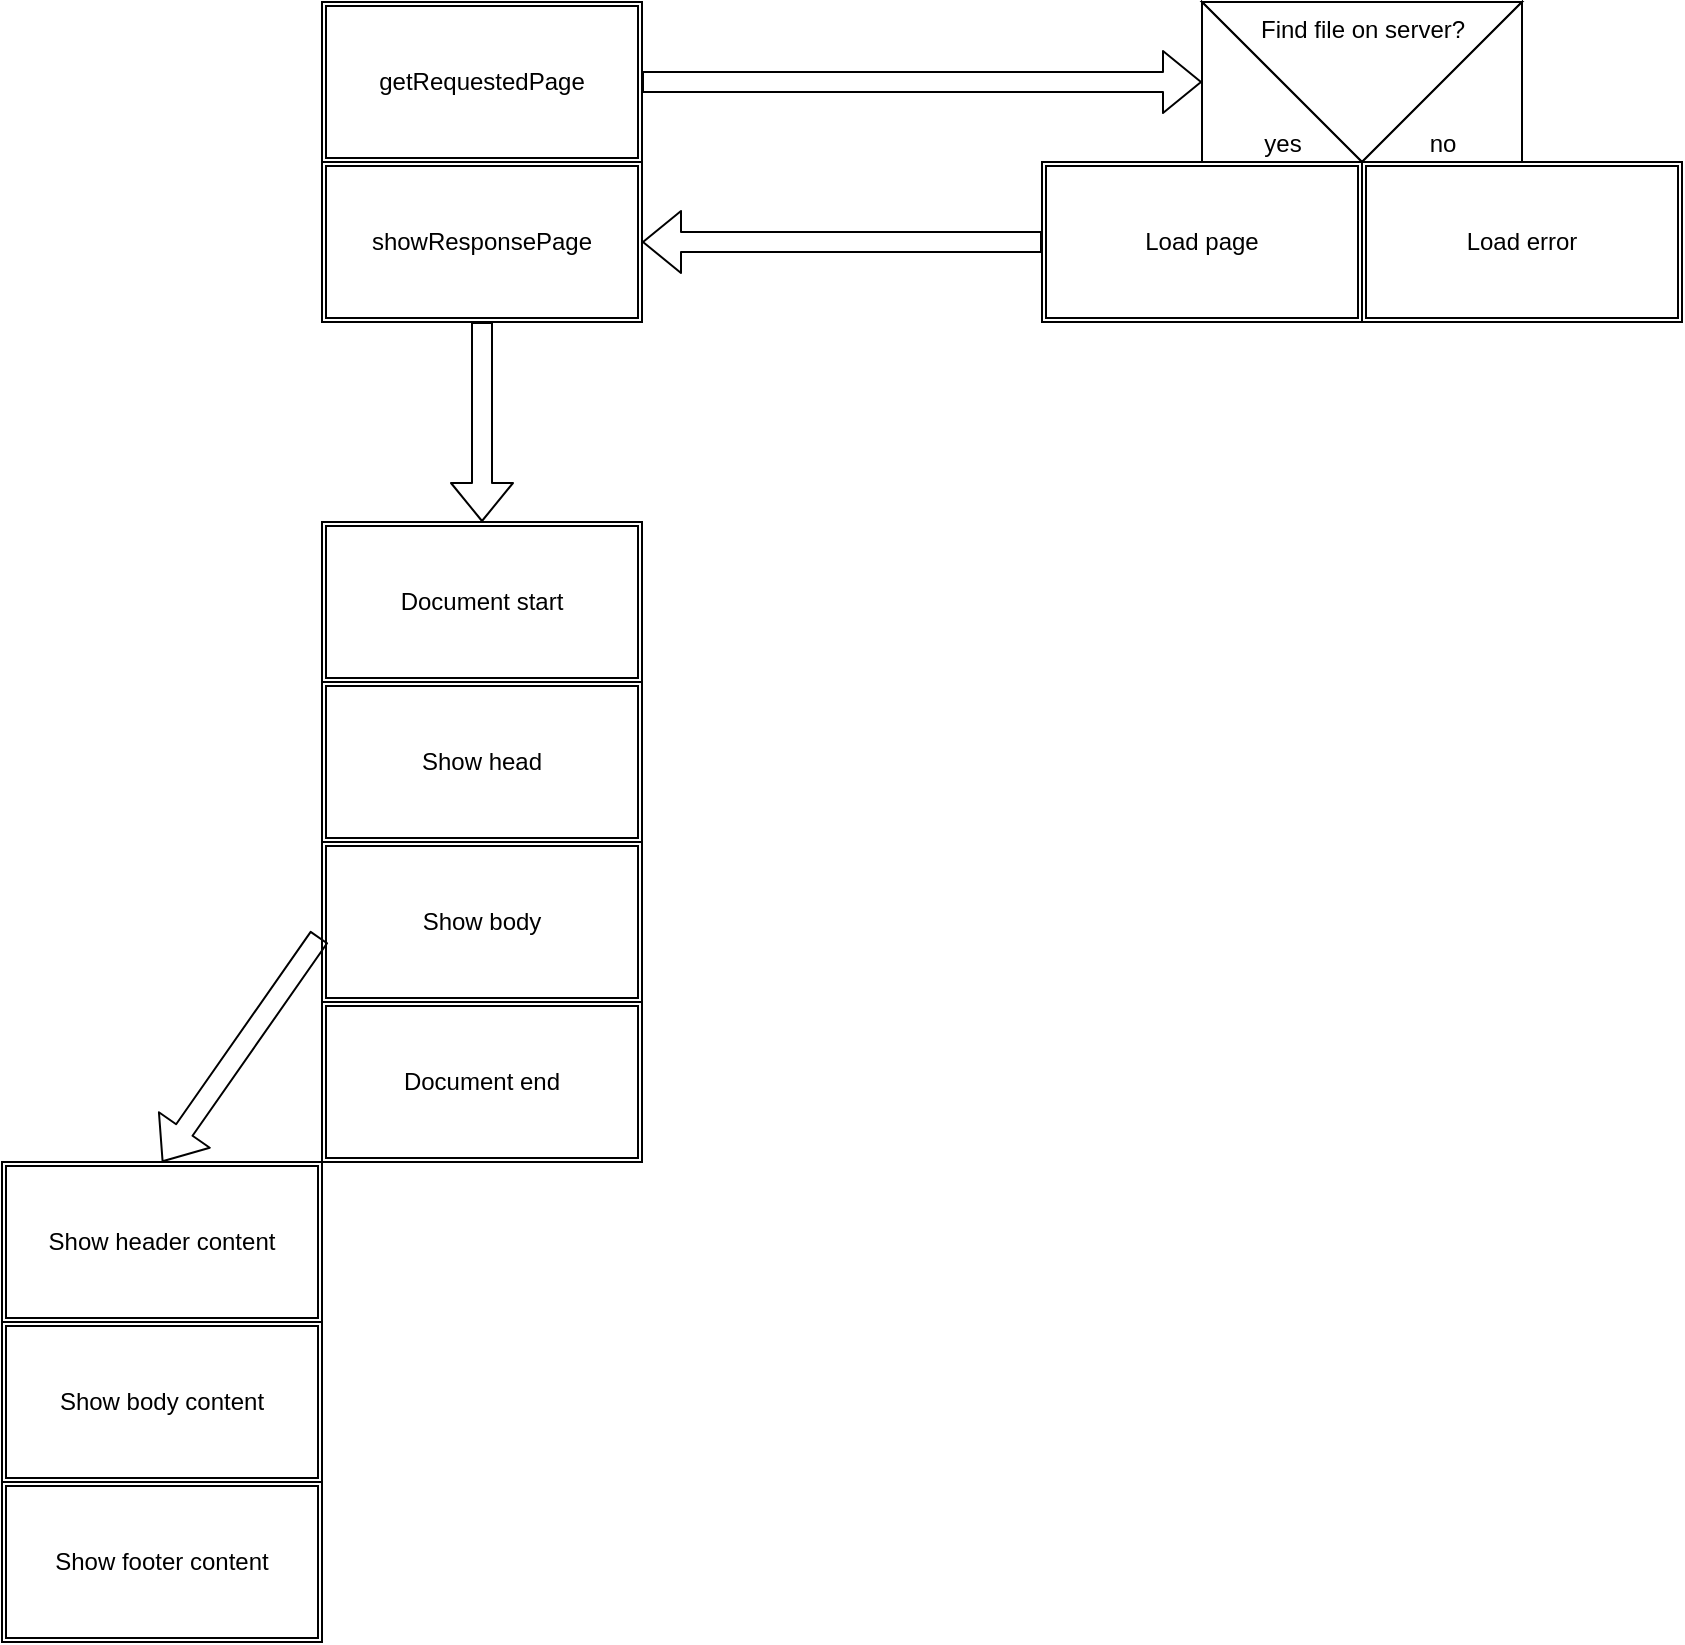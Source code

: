 <mxfile>
    <diagram id="weDBewMh5VwppxCdh-sN" name="Page-1">
        <mxGraphModel dx="1326" dy="1249" grid="1" gridSize="10" guides="1" tooltips="1" connect="1" arrows="1" fold="1" page="1" pageScale="1" pageWidth="850" pageHeight="1100" math="0" shadow="0">
            <root>
                <mxCell id="0"/>
                <mxCell id="1" parent="0"/>
                <mxCell id="2" value="getRequestedPage" style="shape=ext;double=1;rounded=0;whiteSpace=wrap;html=1;" parent="1" vertex="1">
                    <mxGeometry x="160" y="80" width="160" height="80" as="geometry"/>
                </mxCell>
                <mxCell id="3" value="showResponsePage" style="shape=ext;double=1;rounded=0;whiteSpace=wrap;html=1;" parent="1" vertex="1">
                    <mxGeometry x="160" y="160" width="160" height="80" as="geometry"/>
                </mxCell>
                <mxCell id="4" value="" style="shape=flexArrow;endArrow=classic;html=1;exitX=1;exitY=0.5;exitDx=0;exitDy=0;" parent="1" source="2" edge="1">
                    <mxGeometry width="50" height="50" relative="1" as="geometry">
                        <mxPoint x="320" y="150" as="sourcePoint"/>
                        <mxPoint x="600" y="120" as="targetPoint"/>
                    </mxGeometry>
                </mxCell>
                <mxCell id="7" value="Find file on server?" style="verticalLabelPosition=middle;verticalAlign=top;html=1;shape=mxgraph.basic.acute_triangle;dx=0.5;direction=west;labelPosition=center;align=center;" parent="1" vertex="1">
                    <mxGeometry x="600" y="80" width="160" height="80" as="geometry"/>
                </mxCell>
                <mxCell id="8" value="yes" style="verticalLabelPosition=middle;verticalAlign=bottom;html=1;shape=mxgraph.basic.orthogonal_triangle;labelPosition=center;align=center;" parent="1" vertex="1">
                    <mxGeometry x="600" y="80" width="80" height="80" as="geometry"/>
                </mxCell>
                <mxCell id="9" value="no" style="verticalLabelPosition=middle;verticalAlign=bottom;html=1;shape=mxgraph.basic.orthogonal_triangle;labelPosition=center;align=center;direction=north;" parent="1" vertex="1">
                    <mxGeometry x="680" y="80" width="80" height="80" as="geometry"/>
                </mxCell>
                <mxCell id="10" value="Load page" style="shape=ext;double=1;rounded=0;whiteSpace=wrap;html=1;" parent="1" vertex="1">
                    <mxGeometry x="520" y="160" width="160" height="80" as="geometry"/>
                </mxCell>
                <mxCell id="11" value="Load error" style="shape=ext;double=1;rounded=0;whiteSpace=wrap;html=1;" parent="1" vertex="1">
                    <mxGeometry x="680" y="160" width="160" height="80" as="geometry"/>
                </mxCell>
                <mxCell id="12" value="" style="shape=flexArrow;endArrow=classic;html=1;exitX=0;exitY=0.5;exitDx=0;exitDy=0;entryX=1;entryY=0.5;entryDx=0;entryDy=0;" edge="1" parent="1" source="10" target="3">
                    <mxGeometry width="50" height="50" relative="1" as="geometry">
                        <mxPoint x="580" y="290" as="sourcePoint"/>
                        <mxPoint x="600" y="320" as="targetPoint"/>
                    </mxGeometry>
                </mxCell>
                <mxCell id="13" value="Document start" style="shape=ext;double=1;rounded=0;whiteSpace=wrap;html=1;" vertex="1" parent="1">
                    <mxGeometry x="160" y="340" width="160" height="80" as="geometry"/>
                </mxCell>
                <mxCell id="14" value="Show head" style="shape=ext;double=1;rounded=0;whiteSpace=wrap;html=1;" vertex="1" parent="1">
                    <mxGeometry x="160" y="420" width="160" height="80" as="geometry"/>
                </mxCell>
                <mxCell id="15" value="Show body" style="shape=ext;double=1;rounded=0;whiteSpace=wrap;html=1;" vertex="1" parent="1">
                    <mxGeometry x="160" y="500" width="160" height="80" as="geometry"/>
                </mxCell>
                <mxCell id="16" value="Document end" style="shape=ext;double=1;rounded=0;whiteSpace=wrap;html=1;" vertex="1" parent="1">
                    <mxGeometry x="160" y="580" width="160" height="80" as="geometry"/>
                </mxCell>
                <mxCell id="17" value="" style="shape=flexArrow;endArrow=classic;html=1;exitX=-0.008;exitY=0.592;exitDx=0;exitDy=0;exitPerimeter=0;" edge="1" parent="1" source="15">
                    <mxGeometry width="50" height="50" relative="1" as="geometry">
                        <mxPoint x="110" y="570" as="sourcePoint"/>
                        <mxPoint x="80" y="660" as="targetPoint"/>
                    </mxGeometry>
                </mxCell>
                <mxCell id="18" value="Show header content" style="shape=ext;double=1;rounded=0;whiteSpace=wrap;html=1;" vertex="1" parent="1">
                    <mxGeometry y="660" width="160" height="80" as="geometry"/>
                </mxCell>
                <mxCell id="19" value="Show body content" style="shape=ext;double=1;rounded=0;whiteSpace=wrap;html=1;" vertex="1" parent="1">
                    <mxGeometry y="740" width="160" height="80" as="geometry"/>
                </mxCell>
                <mxCell id="20" value="Show footer content" style="shape=ext;double=1;rounded=0;whiteSpace=wrap;html=1;" vertex="1" parent="1">
                    <mxGeometry y="820" width="160" height="80" as="geometry"/>
                </mxCell>
                <mxCell id="22" value="" style="shape=flexArrow;endArrow=classic;html=1;exitX=0.5;exitY=1;exitDx=0;exitDy=0;entryX=0.5;entryY=0;entryDx=0;entryDy=0;" edge="1" parent="1" source="3" target="13">
                    <mxGeometry width="50" height="50" relative="1" as="geometry">
                        <mxPoint x="-120" y="260" as="sourcePoint"/>
                        <mxPoint x="-120" y="340" as="targetPoint"/>
                    </mxGeometry>
                </mxCell>
            </root>
        </mxGraphModel>
    </diagram>
</mxfile>